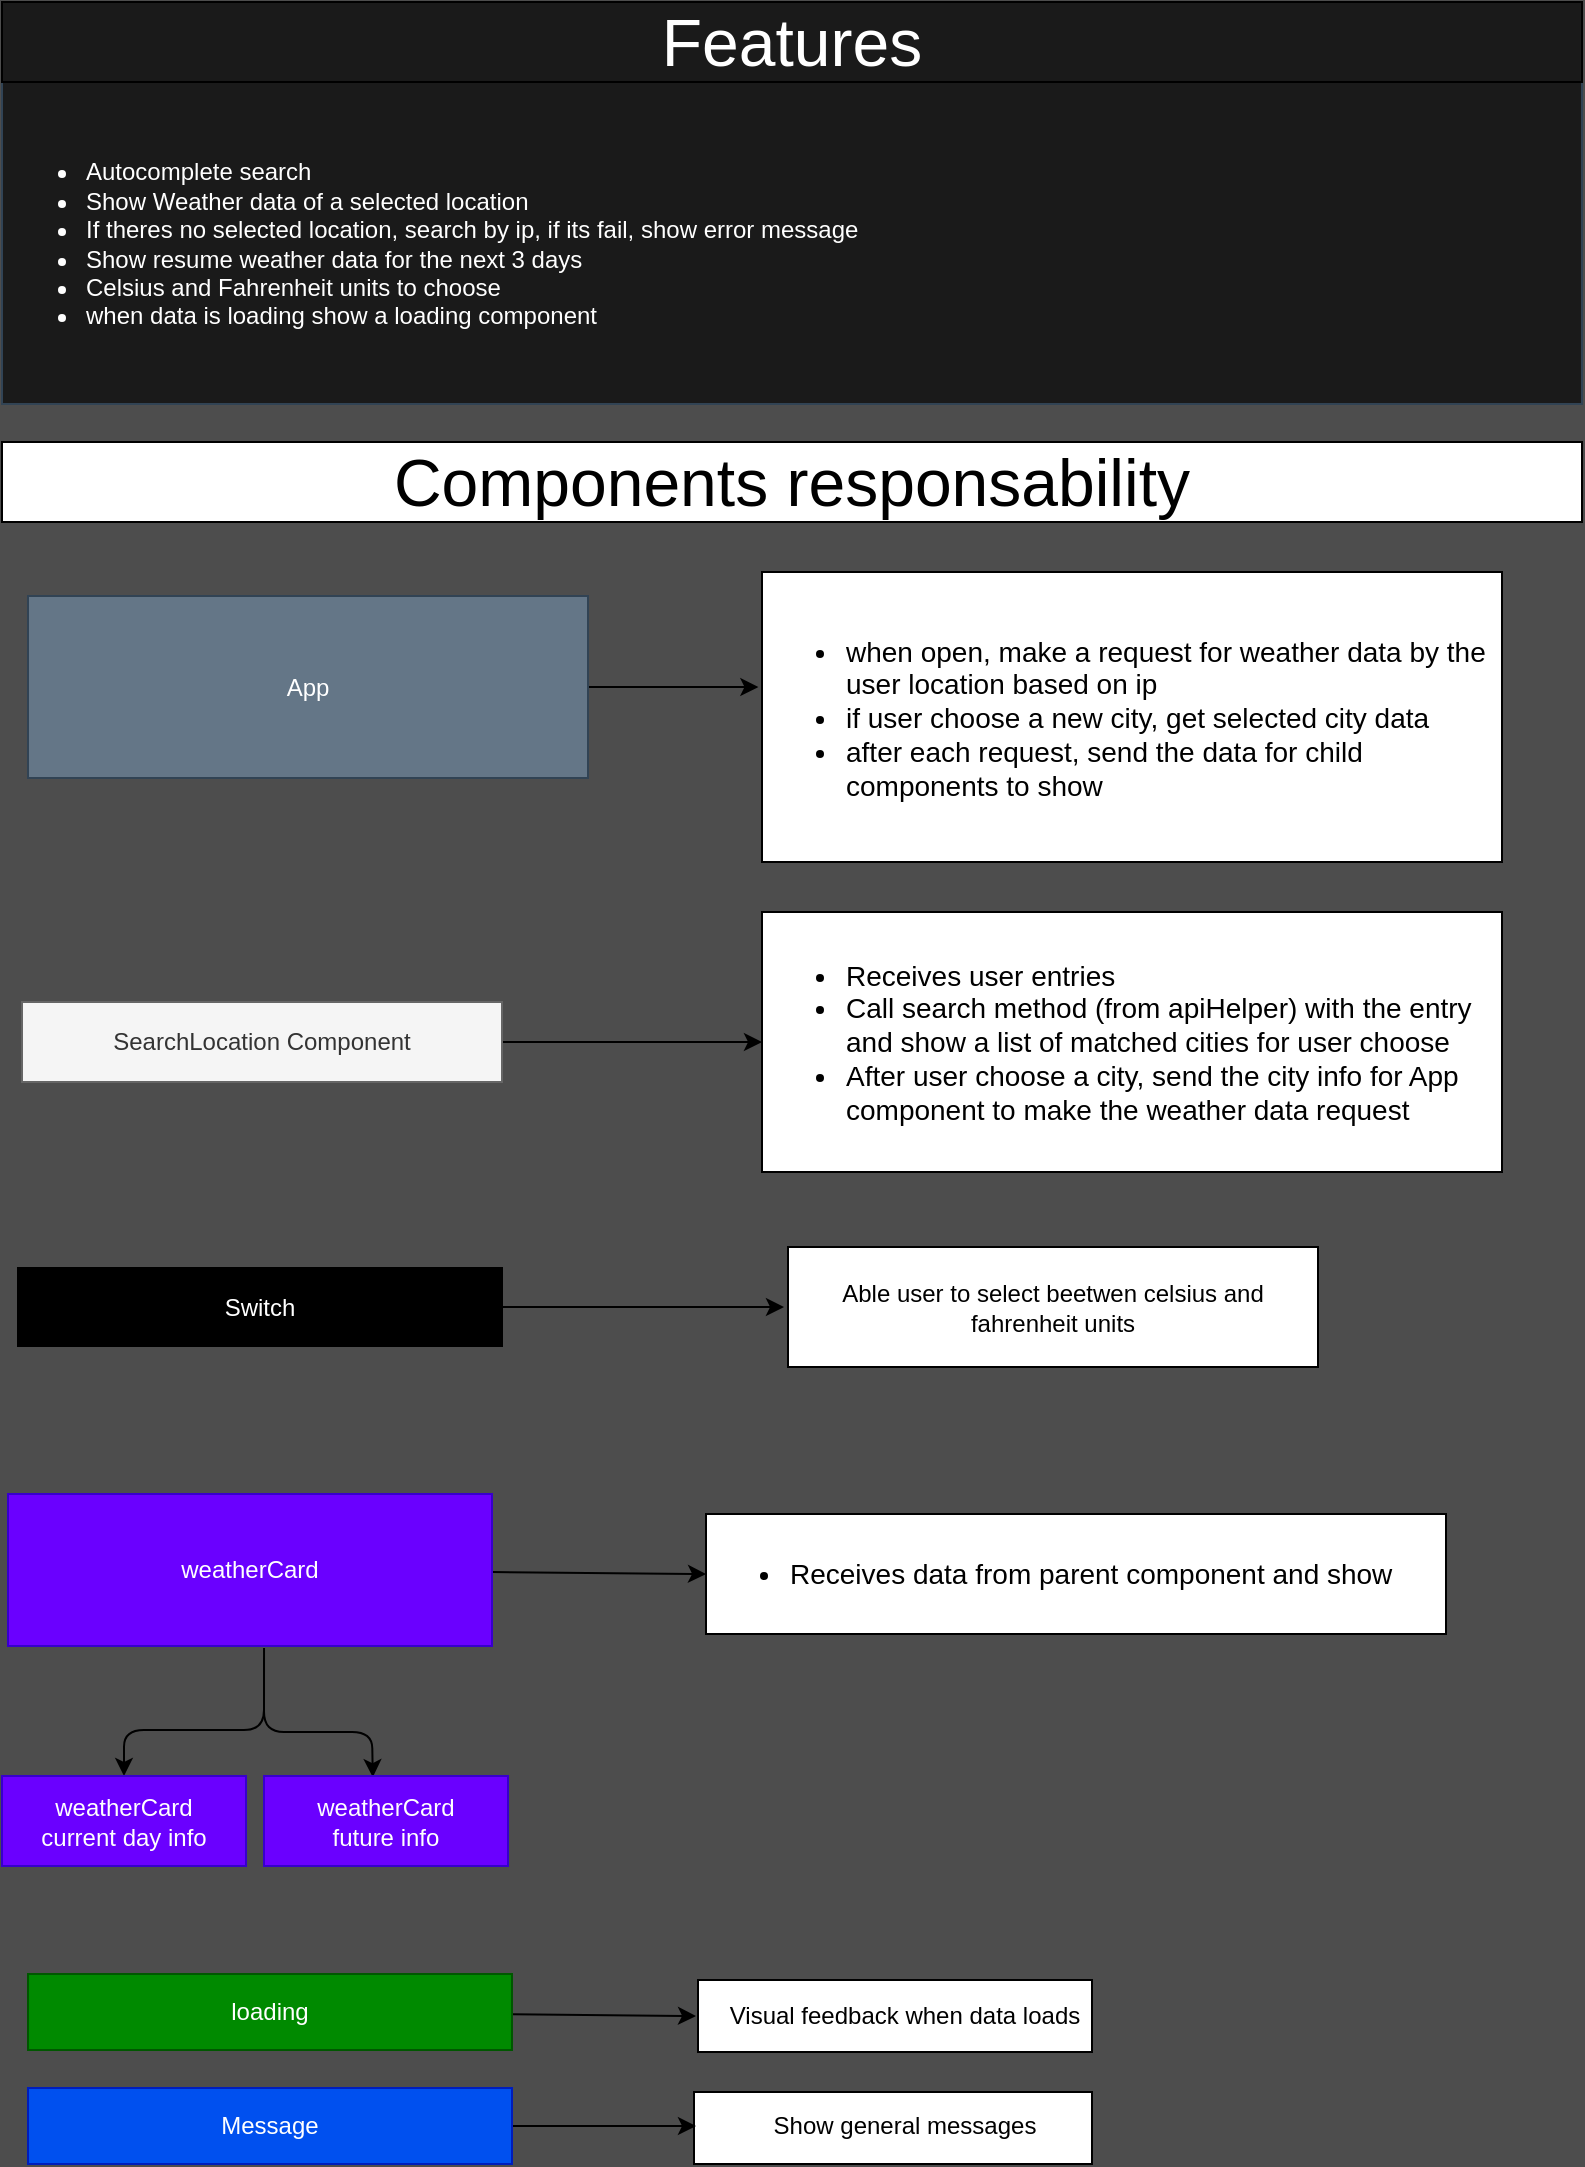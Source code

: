 <mxfile>
    <diagram id="0Xdu4I6r2NnTC5utK08y" name="Página-1">
        <mxGraphModel dx="990" dy="560" grid="0" gridSize="10" guides="1" tooltips="1" connect="1" arrows="1" fold="1" page="1" pageScale="1" pageWidth="827" pageHeight="1169" background="#4D4D4D" math="0" shadow="0">
            <root>
                <mxCell id="0"/>
                <mxCell id="1" parent="0"/>
                <mxCell id="39" value="" style="whiteSpace=wrap;html=1;" vertex="1" parent="1">
                    <mxGeometry x="356" y="1065" width="199" height="36" as="geometry"/>
                </mxCell>
                <mxCell id="38" value="" style="whiteSpace=wrap;html=1;" vertex="1" parent="1">
                    <mxGeometry x="358" y="1009" width="197" height="36" as="geometry"/>
                </mxCell>
                <mxCell id="2" value="&lt;div&gt;&lt;div&gt;&lt;br&gt;&lt;/div&gt;&lt;ul&gt;&lt;li&gt;Autocomplete search&lt;/li&gt;&lt;li&gt;Show Weather data of a selected location&lt;/li&gt;&lt;li&gt;If theres no selected location, search by ip, if its fail, show error message&lt;/li&gt;&lt;li&gt;Show resume weather data for the next 3 days&lt;/li&gt;&lt;li&gt;Celsius and Fahrenheit units to choose&lt;/li&gt;&lt;li&gt;when data is loading show a loading component&lt;/li&gt;&lt;/ul&gt;&lt;/div&gt;&lt;div&gt;&lt;br&gt;&lt;/div&gt;" style="whiteSpace=wrap;html=1;align=left;verticalAlign=middle;fillColor=#1A1A1A;fontColor=#ffffff;strokeColor=#314354;" parent="1" vertex="1">
                    <mxGeometry x="10" y="60" width="790" height="161" as="geometry"/>
                </mxCell>
                <mxCell id="3" value="Features" style="whiteSpace=wrap;html=1;fontSize=33;fillColor=#1A1A1A;fontColor=#FFFFFF;" parent="1" vertex="1">
                    <mxGeometry x="10" y="20" width="790" height="40" as="geometry"/>
                </mxCell>
                <mxCell id="5" style="edgeStyle=none;html=1;fontSize=33;entryX=0;entryY=0.5;entryDx=0;entryDy=0;" parent="1" source="4" target="7" edge="1">
                    <mxGeometry relative="1" as="geometry">
                        <mxPoint x="420" y="540" as="targetPoint"/>
                    </mxGeometry>
                </mxCell>
                <mxCell id="4" value="SearchLocation Component" style="rounded=0;whiteSpace=wrap;html=1;fillColor=#f5f5f5;strokeColor=#666666;fontColor=#333333;" parent="1" vertex="1">
                    <mxGeometry x="20" y="520" width="240" height="40" as="geometry"/>
                </mxCell>
                <mxCell id="6" value="Components responsability" style="whiteSpace=wrap;html=1;fontSize=33;" parent="1" vertex="1">
                    <mxGeometry x="10" y="240" width="790" height="40" as="geometry"/>
                </mxCell>
                <mxCell id="7" value="&lt;ul style=&quot;font-size: 14px&quot;&gt;&lt;li&gt;Receives user entries&amp;nbsp;&lt;/li&gt;&lt;li&gt;Call search method (from apiHelper) with the entry and show a list of matched cities for user choose&lt;/li&gt;&lt;li&gt;After user choose a city, send the city info for App component to make the weather data request&lt;/li&gt;&lt;/ul&gt;" style="whiteSpace=wrap;html=1;fontSize=33;align=left;" parent="1" vertex="1">
                    <mxGeometry x="390" y="475" width="370" height="130" as="geometry"/>
                </mxCell>
                <mxCell id="23" style="edgeStyle=none;html=1;entryX=0;entryY=0.5;entryDx=0;entryDy=0;" parent="1" source="9" target="13" edge="1">
                    <mxGeometry relative="1" as="geometry"/>
                </mxCell>
                <mxCell id="28" style="edgeStyle=none;html=1;entryX=0.5;entryY=0;entryDx=0;entryDy=0;" parent="1" target="29" edge="1">
                    <mxGeometry relative="1" as="geometry">
                        <mxPoint x="134" y="892" as="targetPoint"/>
                        <mxPoint x="141" y="848" as="sourcePoint"/>
                        <Array as="points">
                            <mxPoint x="141" y="884"/>
                            <mxPoint x="71" y="884"/>
                        </Array>
                    </mxGeometry>
                </mxCell>
                <mxCell id="31" style="edgeStyle=none;html=1;exitX=0.529;exitY=1.013;exitDx=0;exitDy=0;exitPerimeter=0;entryX=0.446;entryY=0.013;entryDx=0;entryDy=0;entryPerimeter=0;" parent="1" source="9" target="30" edge="1">
                    <mxGeometry relative="1" as="geometry">
                        <Array as="points">
                            <mxPoint x="141" y="885"/>
                            <mxPoint x="195" y="885"/>
                        </Array>
                    </mxGeometry>
                </mxCell>
                <mxCell id="9" value="weatherCard" style="rounded=0;whiteSpace=wrap;html=1;fillColor=#6a00ff;fontColor=#ffffff;strokeColor=#3700CC;" parent="1" vertex="1">
                    <mxGeometry x="13" y="766" width="242" height="76" as="geometry"/>
                </mxCell>
                <mxCell id="13" value="&lt;ul style=&quot;font-size: 14px&quot;&gt;&lt;li&gt;Receives data from parent component and show&lt;/li&gt;&lt;/ul&gt;" style="whiteSpace=wrap;html=1;fontSize=33;align=left;" parent="1" vertex="1">
                    <mxGeometry x="362" y="776" width="370" height="60" as="geometry"/>
                </mxCell>
                <mxCell id="21" style="edgeStyle=none;html=1;fontSize=14;" parent="1" source="20" edge="1">
                    <mxGeometry relative="1" as="geometry">
                        <mxPoint x="388.2" y="362.5" as="targetPoint"/>
                    </mxGeometry>
                </mxCell>
                <mxCell id="20" value="App" style="rounded=0;whiteSpace=wrap;html=1;spacingBottom=0;fillColor=#647687;strokeColor=#314354;fontColor=#ffffff;" parent="1" vertex="1">
                    <mxGeometry x="23" y="317" width="280" height="91" as="geometry"/>
                </mxCell>
                <mxCell id="22" value="&lt;ul style=&quot;font-size: 14px&quot;&gt;&lt;li&gt;when open, make a request for weather data by the user location based on ip&lt;/li&gt;&lt;li&gt;if user choose a new city, get selected city data&lt;/li&gt;&lt;li&gt;after each request, send the data for child components to show&amp;nbsp;&lt;/li&gt;&lt;/ul&gt;" style="whiteSpace=wrap;html=1;fontSize=33;align=left;" parent="1" vertex="1">
                    <mxGeometry x="390" y="305" width="370" height="145" as="geometry"/>
                </mxCell>
                <mxCell id="25" style="edgeStyle=none;html=1;" parent="1" source="24" edge="1">
                    <mxGeometry relative="1" as="geometry">
                        <mxPoint x="401.0" y="672.5" as="targetPoint"/>
                    </mxGeometry>
                </mxCell>
                <mxCell id="24" value="Switch" style="rounded=0;whiteSpace=wrap;html=1;fillColor=#000000;labelBackgroundColor=none;fontColor=#FFFFFF;" parent="1" vertex="1">
                    <mxGeometry x="18" y="653" width="242" height="39" as="geometry"/>
                </mxCell>
                <mxCell id="26" value="Able user to select beetwen celsius and fahrenheit units" style="whiteSpace=wrap;html=1;" parent="1" vertex="1">
                    <mxGeometry x="403" y="642.5" width="265" height="60" as="geometry"/>
                </mxCell>
                <mxCell id="29" value="weatherCard&lt;br&gt;current day info" style="rounded=0;whiteSpace=wrap;html=1;fillColor=#6a00ff;fontColor=#ffffff;strokeColor=#3700CC;" parent="1" vertex="1">
                    <mxGeometry x="10" y="907" width="122" height="45" as="geometry"/>
                </mxCell>
                <mxCell id="30" value="weatherCard&lt;br&gt;future info" style="rounded=0;whiteSpace=wrap;html=1;fillColor=#6a00ff;fontColor=#ffffff;strokeColor=#3700CC;" parent="1" vertex="1">
                    <mxGeometry x="141" y="907" width="122" height="45" as="geometry"/>
                </mxCell>
                <mxCell id="34" style="edgeStyle=none;html=1;" edge="1" parent="1" source="32">
                    <mxGeometry relative="1" as="geometry">
                        <mxPoint x="357" y="1027" as="targetPoint"/>
                    </mxGeometry>
                </mxCell>
                <mxCell id="32" value="loading" style="rounded=0;whiteSpace=wrap;html=1;fillColor=#008a00;fontColor=#ffffff;strokeColor=#005700;" vertex="1" parent="1">
                    <mxGeometry x="23" y="1006" width="242" height="38" as="geometry"/>
                </mxCell>
                <mxCell id="36" style="edgeStyle=none;html=1;" edge="1" parent="1" source="33">
                    <mxGeometry relative="1" as="geometry">
                        <mxPoint x="357" y="1082" as="targetPoint"/>
                    </mxGeometry>
                </mxCell>
                <mxCell id="33" value="Message" style="rounded=0;whiteSpace=wrap;html=1;fillColor=#0050ef;fontColor=#ffffff;strokeColor=#001DBC;" vertex="1" parent="1">
                    <mxGeometry x="23" y="1063" width="242" height="38" as="geometry"/>
                </mxCell>
                <mxCell id="35" value="Visual feedback when data loads" style="text;html=1;align=center;verticalAlign=middle;resizable=0;points=[];autosize=1;strokeColor=none;fillColor=none;" vertex="1" parent="1">
                    <mxGeometry x="368" y="1018" width="185" height="18" as="geometry"/>
                </mxCell>
                <mxCell id="37" value="Show general messages" style="text;html=1;align=center;verticalAlign=middle;resizable=0;points=[];autosize=1;strokeColor=none;fillColor=none;" vertex="1" parent="1">
                    <mxGeometry x="390" y="1073" width="141" height="18" as="geometry"/>
                </mxCell>
            </root>
        </mxGraphModel>
    </diagram>
</mxfile>